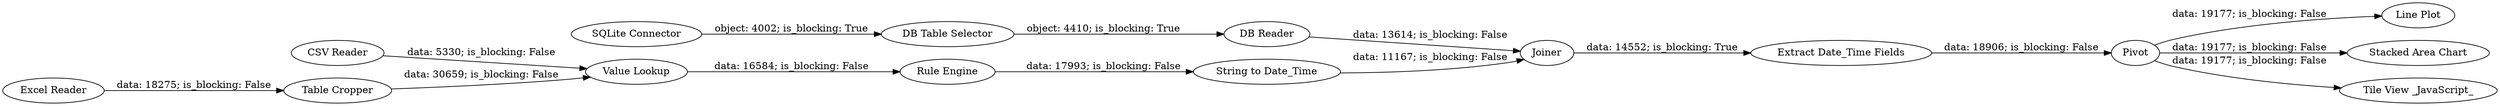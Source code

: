digraph {
	"-5628977803856024859_374" [label="Line Plot"]
	"-5628977803856024859_412" [label="Stacked Area Chart"]
	"-5628977803856024859_271" [label="Value Lookup"]
	"-5628977803856024859_373" [label=Pivot]
	"-5628977803856024859_424" [label="CSV Reader"]
	"-5628977803856024859_266" [label="Table Cropper"]
	"-5628977803856024859_404" [label="DB Reader"]
	"-5628977803856024859_426" [label="Excel Reader"]
	"-5628977803856024859_273" [label="String to Date_Time"]
	"-5628977803856024859_413" [label="Tile View _JavaScript_"]
	"-5628977803856024859_368" [label=Joiner]
	"-5628977803856024859_406" [label="SQLite Connector"]
	"-5628977803856024859_375" [label="Extract Date_Time Fields"]
	"-5628977803856024859_403" [label="DB Table Selector"]
	"-5628977803856024859_272" [label="Rule Engine"]
	"-5628977803856024859_373" -> "-5628977803856024859_413" [label="data: 19177; is_blocking: False"]
	"-5628977803856024859_273" -> "-5628977803856024859_368" [label="data: 11167; is_blocking: False"]
	"-5628977803856024859_424" -> "-5628977803856024859_271" [label="data: 5330; is_blocking: False"]
	"-5628977803856024859_373" -> "-5628977803856024859_412" [label="data: 19177; is_blocking: False"]
	"-5628977803856024859_368" -> "-5628977803856024859_375" [label="data: 14552; is_blocking: True"]
	"-5628977803856024859_426" -> "-5628977803856024859_266" [label="data: 18275; is_blocking: False"]
	"-5628977803856024859_404" -> "-5628977803856024859_368" [label="data: 13614; is_blocking: False"]
	"-5628977803856024859_266" -> "-5628977803856024859_271" [label="data: 30659; is_blocking: False"]
	"-5628977803856024859_271" -> "-5628977803856024859_272" [label="data: 16584; is_blocking: False"]
	"-5628977803856024859_406" -> "-5628977803856024859_403" [label="object: 4002; is_blocking: True"]
	"-5628977803856024859_403" -> "-5628977803856024859_404" [label="object: 4410; is_blocking: True"]
	"-5628977803856024859_373" -> "-5628977803856024859_374" [label="data: 19177; is_blocking: False"]
	"-5628977803856024859_375" -> "-5628977803856024859_373" [label="data: 18906; is_blocking: False"]
	"-5628977803856024859_272" -> "-5628977803856024859_273" [label="data: 17993; is_blocking: False"]
	rankdir=LR
}
